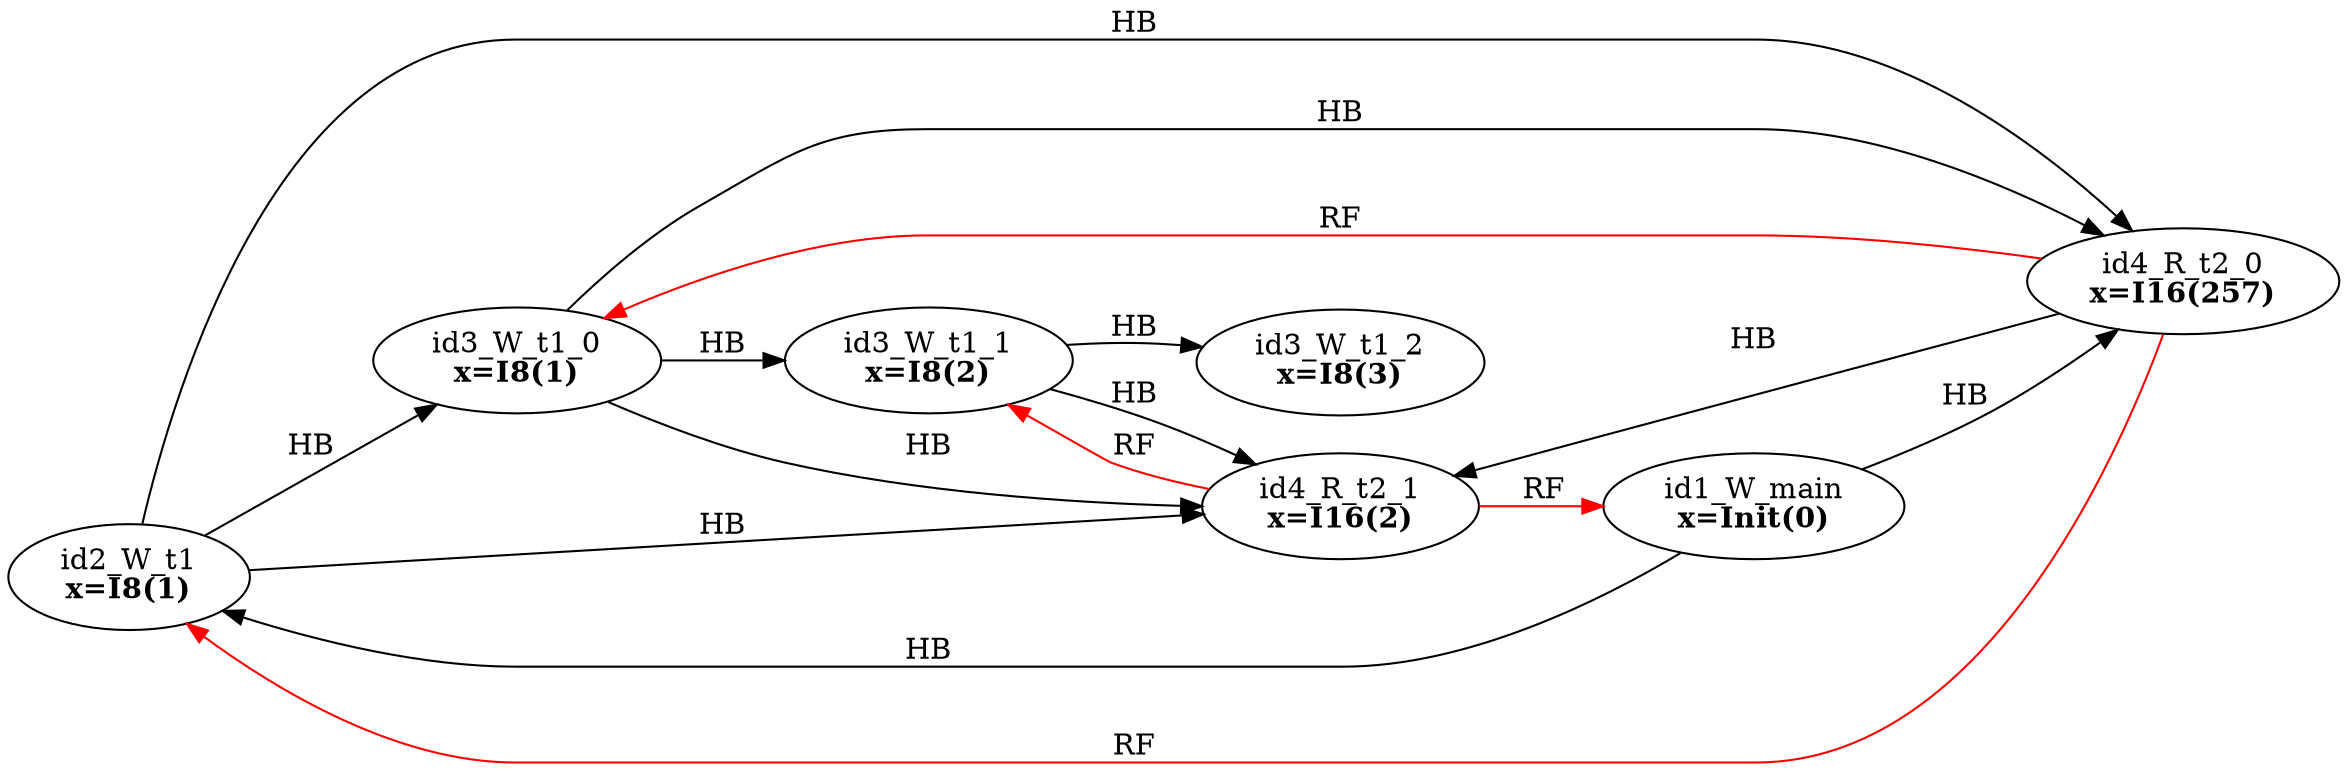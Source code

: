 digraph memory_model {
rankdir=LR;
splines=true; esep=0.5;
id2_W_t1 -> id3_W_t1_0 [label = "HB", color="black"];
id3_W_t1_0 -> id3_W_t1_1 [label = "HB", color="black"];
id3_W_t1_1 -> id3_W_t1_2 [label = "HB", color="black"];
id4_R_t2_0 -> id4_R_t2_1 [label = "HB", color="black"];
id1_W_main -> id2_W_t1 [label = "HB", color="black"];
id1_W_main -> id4_R_t2_0 [label = "HB", color="black"];
id2_W_t1 -> id4_R_t2_0 [label = "HB", color="black"];
id2_W_t1 -> id4_R_t2_1 [label = "HB", color="black"];
id3_W_t1_0 -> id4_R_t2_0 [label = "HB", color="black"];
id3_W_t1_0 -> id4_R_t2_1 [label = "HB", color="black"];
id3_W_t1_1 -> id4_R_t2_1 [label = "HB", color="black"];
id4_R_t2_0 -> id2_W_t1 [label = "RF", color="red"];
id4_R_t2_0 -> id3_W_t1_0 [label = "RF", color="red"];
id4_R_t2_1 -> id1_W_main [label = "RF", color="red"];
id4_R_t2_1 -> id3_W_t1_1 [label = "RF", color="red"];
id1_W_main [label=<id1_W_main<br/><B>x=Init(0)</B>>, pos="2.5,8!"]
id2_W_t1 [label=<id2_W_t1<br/><B>x=I8(1)</B>>, pos="0,6!"]
id3_W_t1_0 [label=<id3_W_t1_0<br/><B>x=I8(1)</B>>, pos="0,4!"]
id3_W_t1_1 [label=<id3_W_t1_1<br/><B>x=I8(2)</B>>, pos="0,2!"]
id3_W_t1_2 [label=<id3_W_t1_2<br/><B>x=I8(3)</B>>, pos="0,0!"]
id4_R_t2_0 [label=<id4_R_t2_0<br/><B>x=I16(257)</B>>, pos="5,6!"]
id4_R_t2_1 [label=<id4_R_t2_1<br/><B>x=I16(2)</B>>, pos="5,4!"]
}